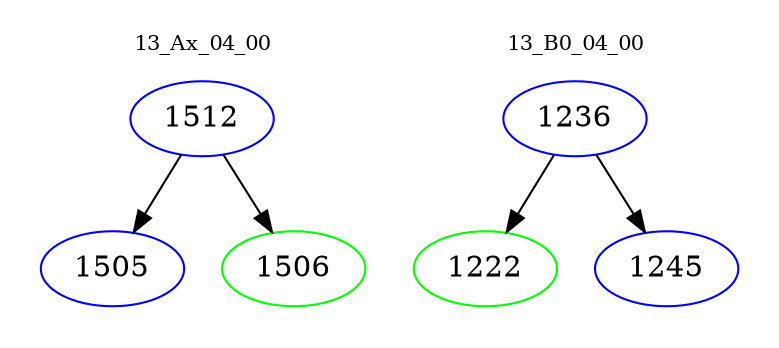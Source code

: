 digraph{
subgraph cluster_0 {
color = white
label = "13_Ax_04_00";
fontsize=10;
T0_1512 [label="1512", color="blue"]
T0_1512 -> T0_1505 [color="black"]
T0_1505 [label="1505", color="blue"]
T0_1512 -> T0_1506 [color="black"]
T0_1506 [label="1506", color="green"]
}
subgraph cluster_1 {
color = white
label = "13_B0_04_00";
fontsize=10;
T1_1236 [label="1236", color="blue"]
T1_1236 -> T1_1222 [color="black"]
T1_1222 [label="1222", color="green"]
T1_1236 -> T1_1245 [color="black"]
T1_1245 [label="1245", color="blue"]
}
}
